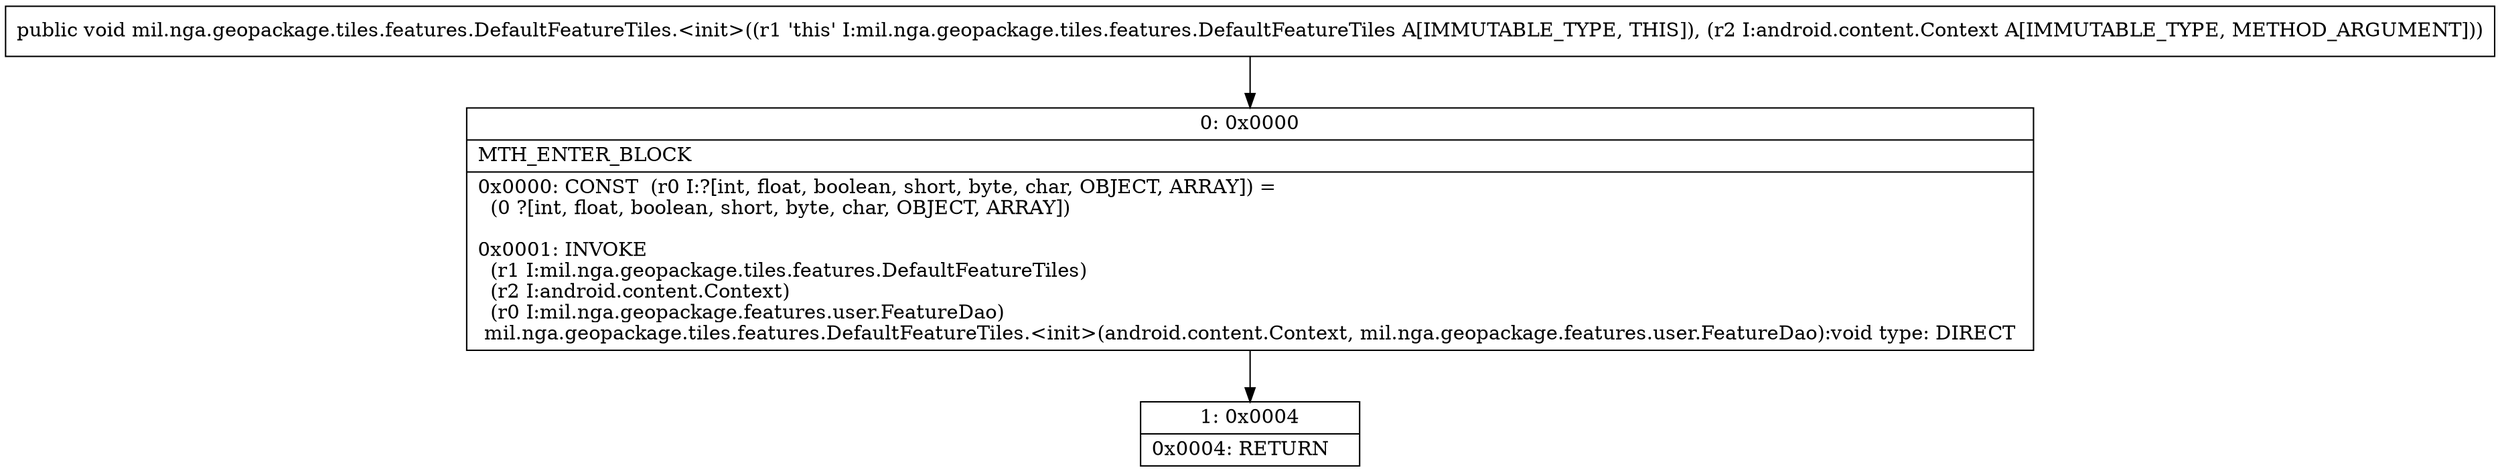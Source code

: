 digraph "CFG formil.nga.geopackage.tiles.features.DefaultFeatureTiles.\<init\>(Landroid\/content\/Context;)V" {
Node_0 [shape=record,label="{0\:\ 0x0000|MTH_ENTER_BLOCK\l|0x0000: CONST  (r0 I:?[int, float, boolean, short, byte, char, OBJECT, ARRAY]) = \l  (0 ?[int, float, boolean, short, byte, char, OBJECT, ARRAY])\l \l0x0001: INVOKE  \l  (r1 I:mil.nga.geopackage.tiles.features.DefaultFeatureTiles)\l  (r2 I:android.content.Context)\l  (r0 I:mil.nga.geopackage.features.user.FeatureDao)\l mil.nga.geopackage.tiles.features.DefaultFeatureTiles.\<init\>(android.content.Context, mil.nga.geopackage.features.user.FeatureDao):void type: DIRECT \l}"];
Node_1 [shape=record,label="{1\:\ 0x0004|0x0004: RETURN   \l}"];
MethodNode[shape=record,label="{public void mil.nga.geopackage.tiles.features.DefaultFeatureTiles.\<init\>((r1 'this' I:mil.nga.geopackage.tiles.features.DefaultFeatureTiles A[IMMUTABLE_TYPE, THIS]), (r2 I:android.content.Context A[IMMUTABLE_TYPE, METHOD_ARGUMENT])) }"];
MethodNode -> Node_0;
Node_0 -> Node_1;
}

